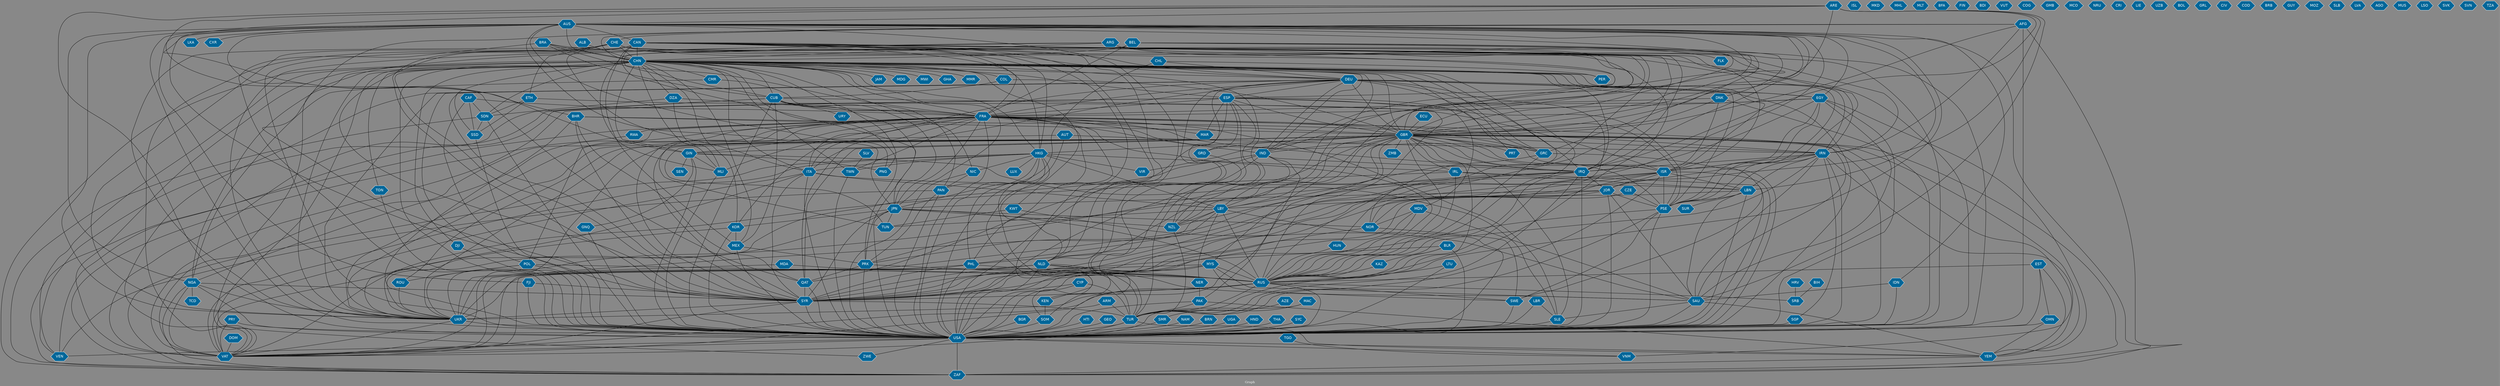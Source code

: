 // Countries together in item graph
graph {
	graph [bgcolor="#888888" fontcolor=white fontsize=12 label="Graph" outputorder=edgesfirst overlap=prism]
	node [color=white fillcolor="#006699" fontcolor=white fontname=Helvetica shape=hexagon style=filled]
	edge [arrowhead=open color=black fontcolor=white fontname=Courier fontsize=12]
		CAN [label=CAN]
		RUS [label=RUS]
		UKR [label=UKR]
		USA [label=USA]
		YEM [label=YEM]
		SAU [label=SAU]
		NGA [label=NGA]
		FRA [label=FRA]
		MLI [label=MLI]
		SYR [label=SYR]
		CHN [label=CHN]
		ISR [label=ISR]
		PSE [label=PSE]
		CUB [label=CUB]
		HKG [label=HKG]
		AFG [label=AFG]
		KWT [label=KWT]
		LBR [label=LBR]
		IRL [label=IRL]
		DEU [label=DEU]
		AUS [label=AUS]
		EGY [label=EGY]
		HUN [label=HUN]
		BGR [label=BGR]
		GBR [label=GBR]
		MYS [label=MYS]
		SWE [label=SWE]
		LBY [label=LBY]
		JOR [label=JOR]
		TUN [label=TUN]
		NZL [label=NZL]
		ESP [label=ESP]
		VAT [label=VAT]
		IRQ [label=IRQ]
		GRC [label=GRC]
		NLD [label=NLD]
		MEX [label=MEX]
		IRN [label=IRN]
		PRT [label=PRT]
		PHL [label=PHL]
		QAT [label=QAT]
		ZAF [label=ZAF]
		BRA [label=BRA]
		TUR [label=TUR]
		CHE [label=CHE]
		SOM [label=SOM]
		KAZ [label=KAZ]
		DJI [label=DJI]
		PRK [label=PRK]
		MDA [label=MDA]
		ITA [label=ITA]
		SSD [label=SSD]
		SDN [label=SDN]
		LBN [label=LBN]
		BLR [label=BLR]
		ARG [label=ARG]
		RWA [label=RWA]
		ISL [label=ISL]
		ALB [label=ALB]
		PER [label=PER]
		JPN [label=JPN]
		KEN [label=KEN]
		AUT [label=AUT]
		CMR [label=CMR]
		ZWE [label=ZWE]
		DNK [label=DNK]
		BHR [label=BHR]
		ARE [label=ARE]
		CHL [label=CHL]
		NIC [label=NIC]
		PAN [label=PAN]
		GIN [label=GIN]
		PNG [label=PNG]
		TWN [label=TWN]
		HTI [label=HTI]
		MKD [label=MKD]
		MDV [label=MDV]
		VEN [label=VEN]
		LKA [label=LKA]
		IND [label=IND]
		SLV [label=SLV]
		BEL [label=BEL]
		SGP [label=SGP]
		MHL [label=MHL]
		MLT [label=MLT]
		GEO [label=GEO]
		CZE [label=CZE]
		KOR [label=KOR]
		COL [label=COL]
		SRB [label=SRB]
		BIH [label=BIH]
		SLE [label=SLE]
		PAK [label=PAK]
		NER [label=NER]
		BFA [label=BFA]
		FIN [label=FIN]
		POL [label=POL]
		EST [label=EST]
		OMN [label=OMN]
		SEN [label=SEN]
		MAR [label=MAR]
		IDN [label=IDN]
		JAM [label=JAM]
		BDI [label=BDI]
		DZA [label=DZA]
		MDG [label=MDG]
		LTU [label=LTU]
		ROU [label=ROU]
		ZMB [label=ZMB]
		ARM [label=ARM]
		VUT [label=VUT]
		MAC [label=MAC]
		NOR [label=NOR]
		COG [label=COG]
		GMB [label=GMB]
		NAM [label=NAM]
		ETH [label=ETH]
		HRV [label=HRV]
		"CXR " [label="CXR "]
		DOM [label=DOM]
		CAF [label=CAF]
		GRD [label=GRD]
		SUR [label=SUR]
		MCO [label=MCO]
		NRU [label=NRU]
		CRI [label=CRI]
		BRN [label=BRN]
		VNM [label=VNM]
		LIE [label=LIE]
		UZB [label=UZB]
		BOL [label=BOL]
		MWI [label=MWI]
		LUX [label=LUX]
		GRL [label=GRL]
		AZE [label=AZE]
		CIV [label=CIV]
		ECU [label=ECU]
		UGA [label=UGA]
		URY [label=URY]
		SMR [label=SMR]
		COD [label=COD]
		BRB [label=BRB]
		GUY [label=GUY]
		GHA [label=GHA]
		PRY [label=PRY]
		CYP [label=CYP]
		MOZ [label=MOZ]
		TON [label=TON]
		TCD [label=TCD]
		SLB [label=SLB]
		LVA [label=LVA]
		MMR [label=MMR]
		HND [label=HND]
		VIR [label=VIR]
		AGO [label=AGO]
		FJI [label=FJI]
		MUS [label=MUS]
		LSO [label=LSO]
		TGO [label=TGO]
		THA [label=THA]
		GNQ [label=GNQ]
		SVK [label=SVK]
		SYC [label=SYC]
		SVN [label=SVN]
		FLK [label=FLK]
		TZA [label=TZA]
			FRA -- MLI [weight=2]
			AFG -- SYR [weight=1]
			FRA -- NLD [weight=3]
			USA -- VAT [weight=4]
			GRC -- USA [weight=2]
			CAF -- FRA [weight=2]
			CHN -- IRQ [weight=3]
			THA -- USA [weight=2]
			GBR -- HKG [weight=8]
			CAN -- GBR [weight=2]
			MYS -- SAU [weight=1]
			HKG -- ZAF [weight=1]
			CHE -- GBR [weight=2]
			CHE -- ITA [weight=1]
			NLD -- TUR [weight=1]
			CHN -- MEX [weight=10]
			CAN -- PSE [weight=2]
			GBR -- GIN [weight=1]
			HKG -- LUX [weight=1]
			CHE -- USA [weight=5]
			BEL -- GRC [weight=1]
			MYS -- SWE [weight=2]
			CHN -- ZWE [weight=1]
			CZE -- PSE [weight=5]
			AUS -- JPN [weight=2]
			HKG -- TWN [weight=1]
			CHN -- PRK [weight=2]
			LBY -- USA [weight=18]
			GBR -- VIR [weight=2]
			USA -- YEM [weight=11]
			AUS -- "CXR " [weight=1]
			CHN -- SDN [weight=2]
			JPN -- NZL [weight=1]
			MEX -- PRK [weight=1]
			DEU -- POL [weight=1]
			BRN -- USA [weight=2]
			NGA -- USA [weight=11]
			ISR -- LBN [weight=5]
			KOR -- USA [weight=6]
			EGY -- PSE [weight=4]
			GBR -- SLE [weight=2]
			ARG -- USA [weight=1]
			CHE -- CHN [weight=2]
			CHN -- PRT [weight=4]
			DEU -- IND [weight=1]
			ARG -- IRN [weight=1]
			CHN -- IND [weight=1]
			EGY -- YEM [weight=1]
			CHN -- PSE [weight=1]
			KOR -- VAT [weight=1]
			LBY -- NER [weight=1]
			NLD -- UKR [weight=5]
			CAN -- CHN [weight=64]
			GBR -- IND [weight=4]
			ARE -- JOR [weight=1]
			MAC -- SMR [weight=1]
			BEL -- CUB [weight=1]
			LBN -- SYR [weight=6]
			RUS -- SRB [weight=1]
			ESP -- NZL [weight=1]
			CHN -- FRA [weight=22]
			CAF -- SDN [weight=2]
			CHN -- MLI [weight=1]
			CUB -- VAT [weight=4]
			IRN -- SYR [weight=5]
			CHN -- NIC [weight=7]
			AUS -- GBR [weight=2]
			IRN -- RUS [weight=7]
			USA -- ZAF [weight=3]
			ARE -- QAT [weight=1]
			GBR -- SWE [weight=2]
			IRL -- LBN [weight=1]
			SWE -- USA [weight=5]
			DEU -- GRC [weight=15]
			AFG -- ZAF [weight=2]
			CHN -- ITA [weight=6]
			NLD -- USA [weight=2]
			FRA -- SYR [weight=9]
			MEX -- USA [weight=14]
			DEU -- PSE [weight=1]
			CAN -- FRA [weight=4]
			SOM -- USA [weight=6]
			BGR -- USA [weight=1]
			FRA -- TWN [weight=1]
			FRA -- RUS [weight=12]
			DNK -- ISR [weight=1]
			AUT -- UKR [weight=3]
			NGA -- VAT [weight=1]
			KEN -- SOM [weight=8]
			POL -- RUS [weight=6]
			AUS -- NGA [weight=2]
			GBR -- USA [weight=44]
			GBR -- ZAF [weight=8]
			GBR -- GRD [weight=1]
			GBR -- PRK [weight=4]
			AUS -- UKR [weight=2]
			SYR -- USA [weight=55]
			AUS -- FJI [weight=1]
			ISR -- JOR [weight=2]
			CUB -- FRA [weight=1]
			ITA -- LBY [weight=1]
			ISR -- SYR [weight=7]
			LBY -- PHL [weight=3]
			DNK -- GBR [weight=2]
			IRQ -- USA [weight=77]
			CHN -- IRN [weight=3]
			CHE -- VAT [weight=1]
			MDV -- NOR [weight=1]
			FRA -- IRQ [weight=1]
			AUS -- IDN [weight=1]
			NAM -- USA [weight=2]
			ARG -- GBR [weight=2]
			DOM -- VAT [weight=1]
			IRL -- USA [weight=1]
			DEU -- SOM [weight=1]
			RUS -- VAT [weight=3]
			AUS -- RUS [weight=6]
			JPN -- UKR [weight=1]
			CAN -- MEX [weight=2]
			ISR -- NOR [weight=1]
			USA -- VEN [weight=10]
			CYP -- USA [weight=1]
			AUT -- USA [weight=2]
			FRA -- NGA [weight=1]
			MDA -- UKR [weight=1]
			CUB -- PRK [weight=2]
			POL -- UKR [weight=2]
			JOR -- USA [weight=4]
			CHN -- NOR [weight=5]
			FRA -- KOR [weight=1]
			PRK -- RUS [weight=1]
			JOR -- SAU [weight=1]
			HKG -- TUR [weight=2]
			FRA -- RWA [weight=6]
			GBR -- VNM [weight=2]
			CUB -- MEX [weight=1]
			QAT -- SYR [weight=1]
			CUB -- PAN [weight=3]
			CAN -- USA [weight=10]
			JPN -- TUN [weight=1]
			GBR -- YEM [weight=2]
			RUS -- TUR [weight=2]
			CHN -- TUR [weight=5]
			GBR -- TUN [weight=3]
			KWT -- TUN [weight=4]
			AUT -- IRN [weight=1]
			SLE -- USA [weight=2]
			RWA -- ZAF [weight=1]
			PRY -- USA [weight=1]
			FRA -- MAR [weight=1]
			ROU -- UKR [weight=2]
			FRA -- IND [weight=2]
			CAN -- RUS [weight=3]
			CHN -- JAM [weight=3]
			SMR -- USA [weight=1]
			SYC -- USA [weight=1]
			CHE -- ETH [weight=3]
			CAN -- SYR [weight=1]
			CAF -- USA [weight=1]
			ITA -- UKR [weight=1]
			GBR -- GRC [weight=1]
			CHN -- GIN [weight=1]
			TUR -- USA [weight=8]
			CHN -- ESP [weight=6]
			GBR -- VAT [weight=1]
			DEU -- ESP [weight=2]
			EGY -- FRA [weight=1]
			CAF -- SSD [weight=2]
			LBN -- SUR [weight=1]
			BHR -- IRN [weight=1]
			CUB -- RUS [weight=1]
			CHL -- PER [weight=1]
			BEL -- USA [weight=1]
			COL -- CUB [weight=1]
			AUS -- USA [weight=13]
			ESP -- TUR [weight=1]
			CYP -- SYR [weight=1]
			EGY -- ISR [weight=3]
			PAN -- PRK [weight=1]
			ISR -- TUR [weight=1]
			POL -- ROU [weight=1]
			GBR -- LBY [weight=4]
			IRQ -- RUS [weight=1]
			NZL -- TUR [weight=1]
			BLR -- UKR [weight=6]
			DEU -- EGY [weight=2]
			CHN -- JPN [weight=9]
			GIN -- SLE [weight=1]
			LBY -- NZL [weight=3]
			KWT -- SAU [weight=1]
			IRQ -- SYR [weight=15]
			DEU -- VAT [weight=1]
			CZE -- NOR [weight=2]
			HKG -- ITA [weight=2]
			ISR -- USA [weight=27]
			ECU -- GBR [weight=4]
			GBR -- RUS [weight=15]
			ALB -- CHN [weight=1]
			EGY -- IRQ [weight=1]
			ARM -- VAT [weight=1]
			MYS -- UKR [weight=17]
			GBR -- NZL [weight=3]
			SLV -- TWN [weight=1]
			BEL -- GBR [weight=4]
			DZA -- MLI [weight=1]
			POL -- USA [weight=6]
			IND -- UKR [weight=1]
			GBR -- SYR [weight=10]
			GIN -- PNG [weight=8]
			UGA -- USA [weight=6]
			ISR -- PSE [weight=147]
			HND -- USA [weight=1]
			DJI -- USA [weight=1]
			IND -- PAK [weight=2]
			CHN -- KEN [weight=2]
			IND -- QAT [weight=2]
			GBR -- ITA [weight=2]
			ESP -- FRA [weight=3]
			NLD -- RUS [weight=2]
			AFG -- IRN [weight=1]
			ARE -- IRQ [weight=1]
			CHN -- MMR [weight=1]
			DEU -- IRQ [weight=2]
			SAU -- SLE [weight=2]
			GBR -- NLD [weight=2]
			CHN -- SSD [weight=1]
			SSD -- USA [weight=2]
			CAN -- IRQ [weight=1]
			PRK -- QAT [weight=1]
			NLD -- SYR [weight=2]
			IRN -- SAU [weight=4]
			CHN -- NGA [weight=1]
			HKG -- PAN [weight=1]
			NGA -- TCD [weight=1]
			ETH -- SSD [weight=2]
			JOR -- PSE [weight=1]
			SDN -- USA [weight=3]
			HKG -- NIC [weight=2]
			OMN -- YEM [weight=1]
			BRA -- FRA [weight=1]
			PSE -- TUR [weight=1]
			DNK -- USA [weight=1]
			CAN -- ISR [weight=4]
			BHR -- USA [weight=1]
			LBN -- USA [weight=1]
			JPN -- KOR [weight=2]
			FRA -- VAT [weight=1]
			AUS -- SYR [weight=2]
			CAN -- DEU [weight=2]
			JPN -- NOR [weight=1]
			MDA -- RUS [weight=1]
			IND -- IRQ [weight=1]
			JOR -- LBY [weight=1]
			CHE -- UKR [weight=4]
			NLD -- SAU [weight=1]
			NIC -- PAN [weight=2]
			CHN -- DZA [weight=1]
			CUB -- USA [weight=24]
			PAN -- USA [weight=1]
			CHN -- VEN [weight=1]
			LBR -- SLE [weight=2]
			NGA -- SYR [weight=1]
			FRA -- UKR [weight=8]
			FRA -- GIN [weight=1]
			IND -- USA [weight=11]
			AUS -- ZAF [weight=1]
			AUS -- NLD [weight=1]
			CHN -- HKG [weight=3]
			HKG -- USA [weight=25]
			SYR -- TUR [weight=15]
			NGA -- UKR [weight=1]
			GRC -- LBY [weight=1]
			CHE -- RUS [weight=3]
			CAN -- HUN [weight=1]
			SAU -- YEM [weight=17]
			CHN -- CMR [weight=6]
			GBR -- IRN [weight=7]
			ARE -- BHR [weight=1]
			CHE -- SYR [weight=9]
			ARM -- TUR [weight=3]
			BIH -- SRB [weight=1]
			GBR -- ROU [weight=1]
			AFG -- GBR [weight=3]
			DEU -- GBR [weight=13]
			GBR -- PRT [weight=1]
			BRA -- USA [weight=5]
			ARG -- VAT [weight=1]
			AUS -- IRQ [weight=1]
			HKG -- IRL [weight=3]
			CHN -- DEU [weight=1]
			BHR -- SYR [weight=1]
			LBR -- USA [weight=6]
			AUS -- LBN [weight=1]
			CHN -- ISR [weight=3]
			CAN -- JPN [weight=1]
			CHN -- ZAF [weight=6]
			JOR -- SYR [weight=4]
			EST -- RUS [weight=2]
			ETH -- SDN [weight=2]
			PHL -- VAT [weight=2]
			PRK -- USA [weight=12]
			ARG -- CHN [weight=1]
			PAK -- YEM [weight=1]
			ARE -- USA [weight=1]
			AUS -- EGY [weight=4]
			BEL -- MLI [weight=1]
			HKG -- PHL [weight=1]
			QAT -- USA [weight=6]
			AUS -- CAN [weight=1]
			CHN -- EGY [weight=1]
			ISR -- PHL [weight=1]
			IRL -- RUS [weight=1]
			FRA -- POL [weight=1]
			IDN -- SAU [weight=3]
			CHN -- TWN [weight=3]
			ISR -- VAT [weight=1]
			CHE -- DEU [weight=1]
			CAN -- ESP [weight=1]
			DZA -- FRA [weight=4]
			EGY -- USA [weight=4]
			TUR -- YEM [weight=1]
			GBR -- IRL [weight=2]
			GBR -- QAT [weight=2]
			GBR -- ZMB [weight=1]
			CAN -- PHL [weight=1]
			HKG -- VIR [weight=1]
			FRA -- GRC [weight=1]
			IRN -- PSE [weight=1]
			IRN -- YEM [weight=3]
			FRA -- USA [weight=28]
			TGO -- VNM [weight=1]
			FRA -- KWT [weight=4]
			FRA -- GBR [weight=16]
			IRL -- VAT [weight=1]
			IRN -- IRQ [weight=11]
			IRQ -- UKR [weight=1]
			CAN -- NLD [weight=1]
			ESP -- VEN [weight=1]
			TWN -- USA [weight=3]
			CHN -- MDG [weight=2]
			BRA -- NZL [weight=2]
			CHE -- IRN [weight=2]
			DEU -- NLD [weight=1]
			IND -- NZL [weight=1]
			IRQ -- JOR [weight=2]
			ETH -- ISR [weight=2]
			CAN -- HKG [weight=11]
			RUS -- UKR [weight=399]
			ITA -- USA [weight=6]
			IRN -- USA [weight=63]
			FRA -- PSE [weight=4]
			EST -- YEM [weight=1]
			JOR -- JPN [weight=1]
			DEU -- QAT [weight=1]
			MDV -- SAU [weight=2]
			ESP -- USA [weight=4]
			CUB -- URY [weight=1]
			CHN -- KOR [weight=1]
			FRA -- SLE [weight=1]
			SGP -- USA [weight=5]
			PAN -- VEN [weight=1]
			BHR -- GBR [weight=2]
			DEU -- UKR [weight=20]
			EGY -- SAU [weight=1]
			ITA -- LBN [weight=1]
			GIN -- GNQ [weight=1]
			CAN -- UKR [weight=2]
			PSE -- SYR [weight=1]
			BLR -- KAZ [weight=1]
			HUN -- RUS [weight=1]
			BLR -- USA [weight=1]
			GNQ -- USA [weight=1]
			NOR -- USA [weight=1]
			RUS -- USA [weight=165]
			CHN -- DJI [weight=1]
			CHN -- MWI [weight=1]
			FRA -- ITA [weight=2]
			DNK -- FRA [weight=1]
			HRV -- SRB [weight=2]
			CHN -- SYR [weight=6]
			FRA -- ISR [weight=7]
			BRA -- CHN [weight=3]
			FRA -- ZAF [weight=1]
			AUS -- CHN [weight=11]
			IRQ -- TUR [weight=4]
			IRQ -- VAT [weight=1]
			ARE -- AUS [weight=1]
			LBY -- RUS [weight=2]
			ESP -- PSE [weight=1]
			BRA -- CUB [weight=2]
			SYR -- VAT [weight=3]
			LTU -- RUS [weight=1]
			GRD -- USA [weight=2]
			BHR -- QAT [weight=1]
			LBY -- TUN [weight=3]
			CYP -- TUR [weight=1]
			MYS -- USA [weight=2]
			GBR -- KEN [weight=1]
			MYS -- RUS [weight=4]
			CAN -- IND [weight=2]
			NIC -- USA [weight=5]
			AFG -- USA [weight=48]
			KOR -- MEX [weight=1]
			TUR -- VAT [weight=2]
			MYS -- SYR [weight=2]
			LTU -- USA [weight=1]
			IRN -- ISR [weight=16]
			BEL -- FRA [weight=7]
			ESP -- MDV [weight=1]
			GBR -- PSE [weight=3]
			SDN -- SSD [weight=27]
			AUS -- GIN [weight=1]
			CHL -- DEU [weight=1]
			CHL -- JPN [weight=2]
			GIN -- SEN [weight=1]
			DEU -- SYR [weight=1]
			TON -- USA [weight=1]
			CHN -- GRC [weight=7]
			FJI -- SYR [weight=1]
			PSE -- SWE [weight=1]
			IDN -- USA [weight=1]
			ARE -- GBR [weight=2]
			DZA -- SDN [weight=1]
			DEU -- RUS [weight=22]
			JPN -- USA [weight=18]
			CHN -- USA [weight=197]
			FJI -- USA [weight=1]
			CHN -- GBR [weight=39]
			CHN -- COL [weight=1]
			CAN -- SOM [weight=1]
			RUS -- SYR [weight=16]
			EST -- OMN [weight=1]
			HKG -- VAT [weight=3]
			DEU -- ITA [weight=1]
			GIN -- USA [weight=1]
			OMN -- USA [weight=1]
			MAC -- USA [weight=4]
			GBR -- ISR [weight=3]
			CHN -- GHA [weight=1]
			AZE -- TUR [weight=1]
			ITA -- VAT [weight=6]
			YEM -- ZAF [weight=1]
			FRA -- SAU [weight=2]
			BLR -- RUS [weight=3]
			UKR -- USA [weight=111]
			PSE -- USA [weight=16]
			GEO -- USA [weight=2]
			BEL -- CHN [weight=3]
			HKG -- LBY [weight=2]
			CHN -- PNG [weight=1]
			ESP -- VAT [weight=1]
			GBR -- IRQ [weight=9]
			CHN -- CUB [weight=5]
			CHN -- PER [weight=1]
			AUS -- PNG [weight=1]
			MDV -- RUS [weight=1]
			CMR -- NGA [weight=1]
			GRC -- RUS [weight=4]
			DEU -- FRA [weight=17]
			CHN -- VAT [weight=7]
			PHL -- USA [weight=1]
			USA -- VNM [weight=1]
			PAK -- USA [weight=2]
			ARE -- SAU [weight=2]
			UKR -- VAT [weight=2]
			CMR -- FRA [weight=2]
			HTI -- USA [weight=1]
			CHN -- LBY [weight=3]
			ITA -- SYR [weight=1]
			LBY -- PRK [weight=1]
			PHL -- SYR [weight=3]
			AUS -- NZL [weight=2]
			SYR -- UKR [weight=3]
			MLI -- USA [weight=1]
			NGA -- ZAF [weight=1]
			NOR -- SWE [weight=1]
			AUS -- LKA [weight=5]
			CHN -- UKR [weight=8]
			PHL -- RUS [weight=1]
			PAK -- TUR [weight=1]
			ARG -- UKR [weight=1]
			MDV -- USA [weight=3]
			ARG -- FLK [weight=1]
			ESP -- GBR [weight=4]
			EGY -- LBY [weight=4]
			SDN -- ZAF [weight=1]
			IRN -- SGP [weight=1]
			USA -- ZWE [weight=1]
			CUB -- VEN [weight=2]
			FRA -- JPN [weight=1]
			ESP -- GRC [weight=2]
			PRY -- VAT [weight=1]
			KAZ -- RUS [weight=1]
			AFG -- CHN [weight=4]
			CHN -- TON [weight=1]
			CUB -- JPN [weight=1]
			AUS -- IND [weight=2]
			GBR -- TUR [weight=4]
			NER -- PAK [weight=4]
			JPN -- SYR [weight=1]
			GBR -- UKR [weight=1]
			GIN -- MLI [weight=2]
			CHN -- RUS [weight=24]
			LBN -- PSE [weight=1]
			ESP -- GRD [weight=2]
			JPN -- RUS [weight=1]
			DEU -- USA [weight=27]
			LBN -- SAU [weight=2]
			CHE -- HKG [weight=2]
			BEL -- DNK [weight=1]
			ESP -- MAR [weight=2]
			COL -- GBR [weight=2]
			AFG -- CHE [weight=1]
			RUS -- SWE [weight=5]
			FRA -- TUN [weight=5]
			EST -- USA [weight=1]
			AUS -- MYS [weight=2]
			IRN -- LBN [weight=2]
			SAU -- USA [weight=11]
}